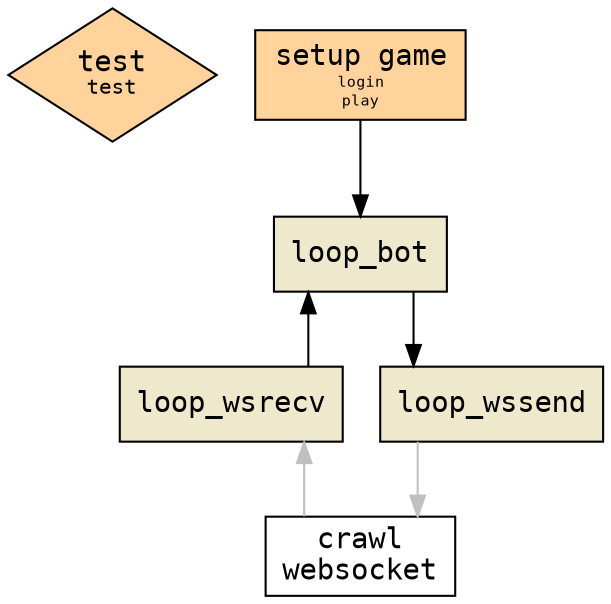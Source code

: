 digraph architecture {
    graph [fontname=monospace, splines=ortho];
    node [fontname=monospace, shape=box];
    edge [fontname=monospace];

    test [fillcolor=burlywood1, style=filled, shape=diamond, label=
    <test<br/><font point-size="10">test</font>>]

    setup_game [fillcolor=burlywood1, style=filled, label=
    <<table border="0" cellpadding="0" cellspacing="1">
        <tr><td>setup game</td></tr>
        <tr><td><font point-size="7">login</font></td></tr>
        <tr><td><font point-size="7">play</font></td></tr>
    </table>>]


    loop_wsrecv [fillcolor=cornsilk2, style=filled]
    loop_bot [fillcolor=cornsilk2, style=filled]
    loop_wssend [fillcolor=cornsilk2, style=filled]

    setup_game -> loop_bot;
    loop_wsrecv -> loop_bot;
    loop_bot -> loop_wssend;

    "crawl\nwebsocket" -> loop_wsrecv [color=gray]
    loop_wssend -> "crawl\nwebsocket" [color=gray]

    { rank=same; loop_wsrecv loop_wssend }
}
